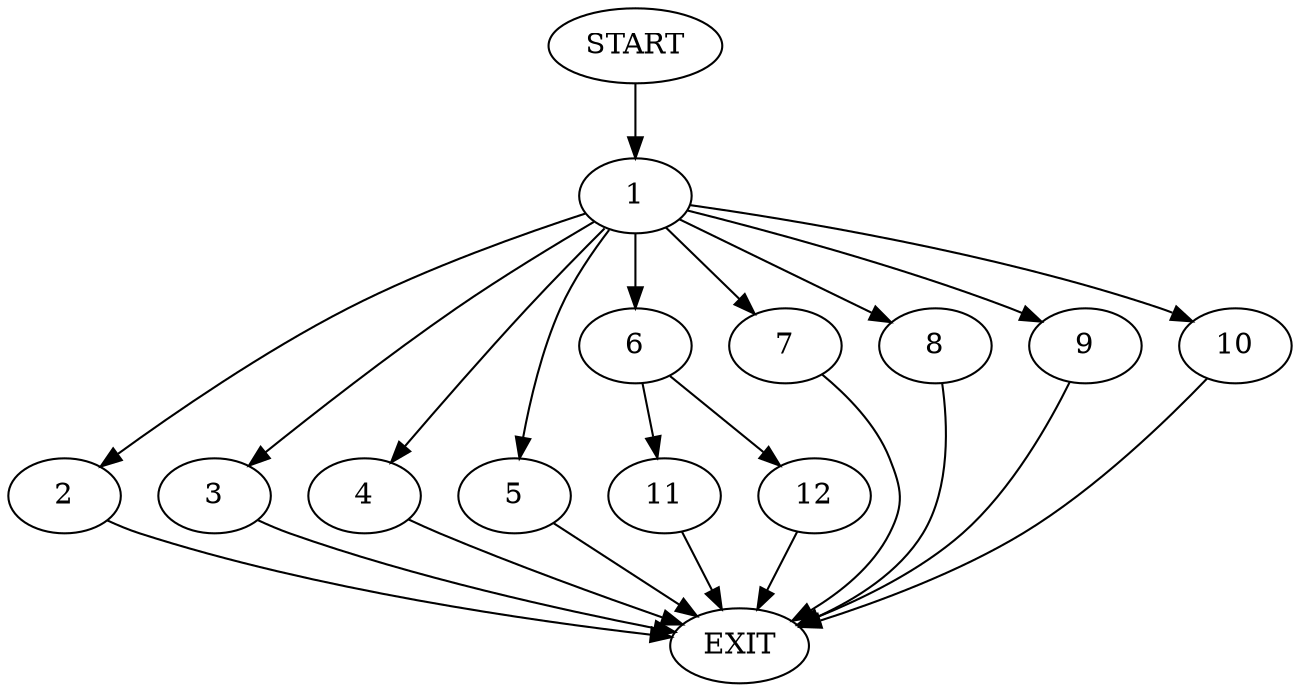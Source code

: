 digraph {
0 [label="START"]
13 [label="EXIT"]
0 -> 1
1 -> 2
1 -> 3
1 -> 4
1 -> 5
1 -> 6
1 -> 7
1 -> 8
1 -> 9
1 -> 10
8 -> 13
4 -> 13
10 -> 13
2 -> 13
5 -> 13
3 -> 13
6 -> 11
6 -> 12
7 -> 13
9 -> 13
11 -> 13
12 -> 13
}
